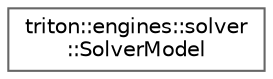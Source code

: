digraph "Graphical Class Hierarchy"
{
 // LATEX_PDF_SIZE
  bgcolor="transparent";
  edge [fontname=Helvetica,fontsize=10,labelfontname=Helvetica,labelfontsize=10];
  node [fontname=Helvetica,fontsize=10,shape=box,height=0.2,width=0.4];
  rankdir="LR";
  Node0 [label="triton::engines::solver\l::SolverModel",height=0.2,width=0.4,color="grey40", fillcolor="white", style="filled",URL="$classtriton_1_1engines_1_1solver_1_1SolverModel.html",tooltip="This class is used to represent a constraint model solved."];
}
